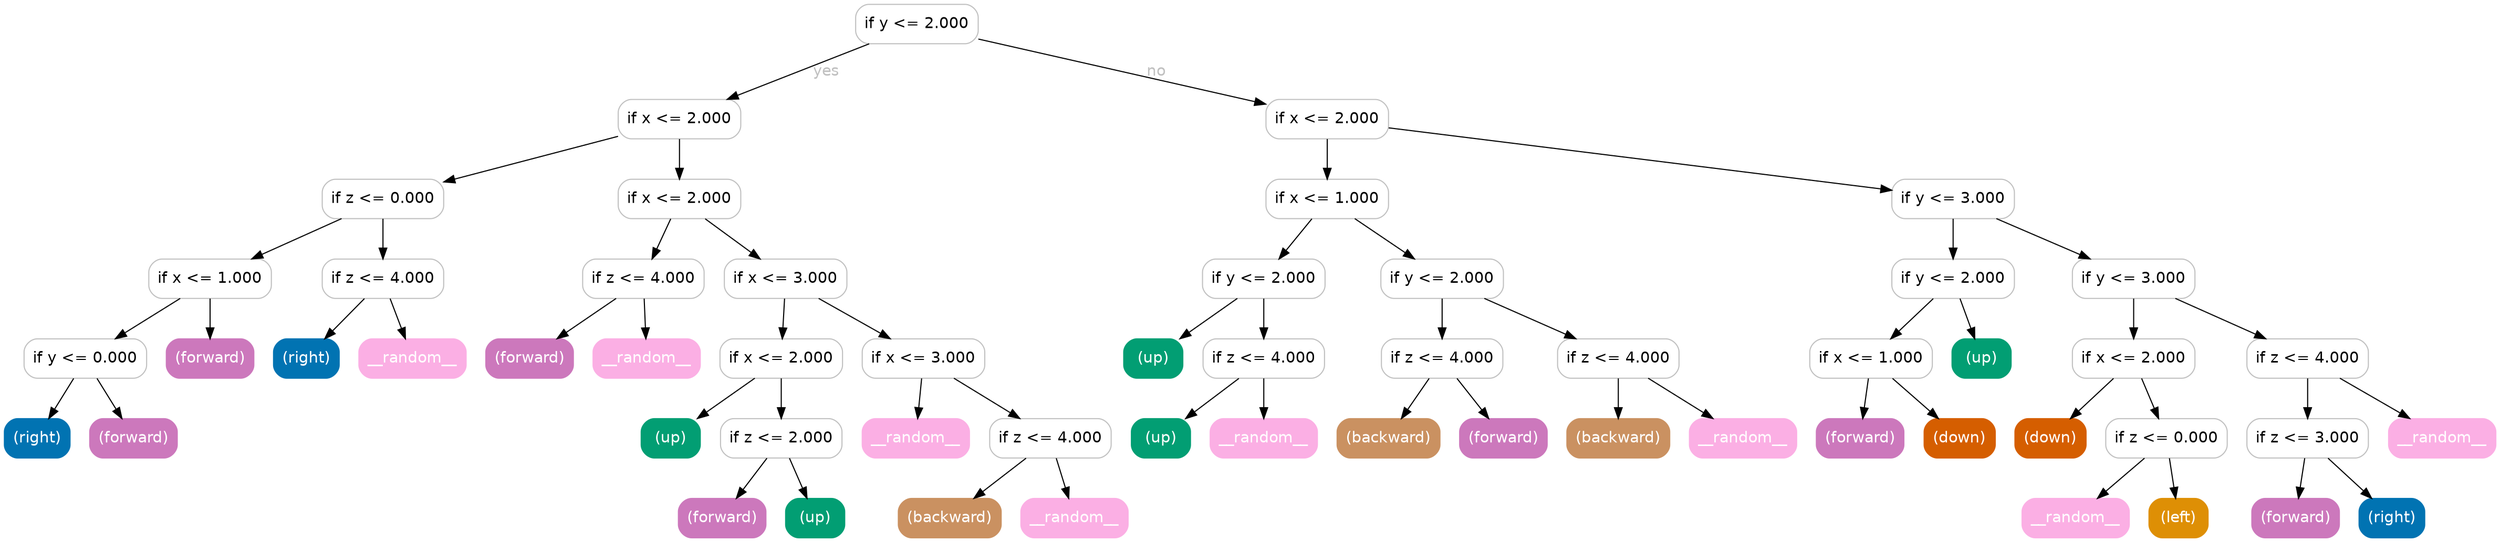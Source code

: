 digraph Tree {
	graph [bb="0,0,2277,488"];
	node [color=gray,
		fillcolor=white,
		fontname=helvetica,
		label="\N",
		shape=box,
		style="filled, rounded"
	];
	edge [fontname=helvetica];
	0	[height=0.5,
		label="if y <= 2.000",
		pos="834,470",
		width=1.5556];
	1	[height=0.5,
		label="if x <= 2.000",
		pos="617,383",
		width=1.5556];
	0 -> 1	[fontcolor=gray,
		label=yes,
		lp="751.5,426.5",
		pos="e,660.58,401.07 790.35,451.9 755.7,438.33 707.11,419.29 670.18,404.83"];
	26	[height=0.5,
		label="if x <= 2.000",
		pos="1209,383",
		width=1.5556];
	0 -> 26	[fontcolor=gray,
		label=no,
		lp="1053,426.5",
		pos="e,1152.8,396.74 890.14,456.27 957.76,440.95 1071.2,415.24 1142.9,398.97"];
	2	[height=0.5,
		label="if z <= 0.000",
		pos="346,310",
		width=1.5417];
	1 -> 2	[fontcolor=gray,
		pos="e,401.62,325.57 560.85,367.29 517.37,355.9 457.07,340.1 411.42,328.14"];
	11	[height=0.5,
		label="if x <= 2.000",
		pos="617,310",
		width=1.5556];
	1 -> 11	[fontcolor=gray,
		pos="e,617,328.03 617,364.81 617,356.79 617,347.05 617,338.07"];
	3	[height=0.5,
		label="if x <= 1.000",
		pos="188,237",
		width=1.5556];
	2 -> 3	[fontcolor=gray,
		pos="e,226.08,255.11 308.16,291.99 286.33,282.19 258.69,269.77 235.42,259.31"];
	8	[height=0.5,
		label="if z <= 4.000",
		pos="346,237",
		width=1.5417];
	2 -> 8	[fontcolor=gray,
		pos="e,346,255.03 346,291.81 346,283.79 346,274.05 346,265.07"];
	4	[height=0.5,
		label="if y <= 0.000",
		pos="74,164",
		width=1.5556];
	3 -> 4	[fontcolor=gray,
		pos="e,101.48,182.11 160.69,218.99 145.58,209.58 126.59,197.76 110.25,187.57"];
	7	[color="#cc78bc",
		fillcolor="#cc78bc",
		fontcolor=white,
		height=0.5,
		label="(forward)",
		pos="188,164",
		width=1.1111];
	3 -> 7	[fontcolor=gray,
		pos="e,188,182.03 188,218.81 188,210.79 188,201.05 188,192.07"];
	5	[color="#0173b2",
		fillcolor="#0173b2",
		fontcolor=white,
		height=0.5,
		label="(right)",
		pos="30,91",
		width=0.83333];
	4 -> 5	[fontcolor=gray,
		pos="e,40.553,109.03 63.349,145.81 58.106,137.35 51.68,126.98 45.873,117.61"];
	6	[color="#cc78bc",
		fillcolor="#cc78bc",
		fontcolor=white,
		height=0.5,
		label="(forward)",
		pos="118,91",
		width=1.1111];
	4 -> 6	[fontcolor=gray,
		pos="e,107.45,109.03 84.651,145.81 89.894,137.35 96.32,126.98 102.13,117.61"];
	9	[color="#0173b2",
		fillcolor="#0173b2",
		fontcolor=white,
		height=0.5,
		label="(right)",
		pos="276,164",
		width=0.83333];
	8 -> 9	[fontcolor=gray,
		pos="e,292.79,182.03 329.05,218.81 320.28,209.92 309.43,198.91 299.83,189.17"];
	10	[color="#fbafe4",
		fillcolor="#fbafe4",
		fontcolor=white,
		height=0.5,
		label=__random__,
		pos="373,164",
		width=1.3611];
	8 -> 10	[fontcolor=gray,
		pos="e,366.52,182.03 352.54,218.81 355.65,210.62 359.45,200.62 362.93,191.48"];
	12	[height=0.5,
		label="if z <= 4.000",
		pos="584,237",
		width=1.5417];
	11 -> 12	[fontcolor=gray,
		pos="e,591.91,255.03 609.01,291.81 605.16,283.53 600.46,273.41 596.17,264.19"];
	15	[height=0.5,
		label="if x <= 3.000",
		pos="714,237",
		width=1.5556];
	11 -> 15	[fontcolor=gray,
		pos="e,690.74,255.03 640.48,291.81 653.11,282.57 668.86,271.04 682.53,261.03"];
	13	[color="#cc78bc",
		fillcolor="#cc78bc",
		fontcolor=white,
		height=0.5,
		label="(forward)",
		pos="480,164",
		width=1.1111];
	12 -> 13	[fontcolor=gray,
		pos="e,505.07,182.11 559.09,218.99 545.43,209.67 528.3,197.97 513.48,187.86"];
	14	[color="#fbafe4",
		fillcolor="#fbafe4",
		fontcolor=white,
		height=0.5,
		label=__random__,
		pos="587,164",
		width=1.3611];
	12 -> 14	[fontcolor=gray,
		pos="e,586.28,182.03 584.73,218.81 585.07,210.79 585.48,201.05 585.86,192.07"];
	16	[height=0.5,
		label="if x <= 2.000",
		pos="710,164",
		width=1.5556];
	15 -> 16	[fontcolor=gray,
		pos="e,710.96,182.03 713.03,218.81 712.58,210.79 712.03,201.05 711.53,192.07"];
	21	[height=0.5,
		label="if x <= 3.000",
		pos="840,164",
		width=1.5556];
	15 -> 21	[fontcolor=gray,
		pos="e,809.63,182.11 744.18,218.99 761.04,209.49 782.26,197.54 800.44,187.29"];
	17	[color="#029e73",
		fillcolor="#029e73",
		fontcolor=white,
		height=0.5,
		label="(up)",
		pos="609,91",
		width=0.75];
	16 -> 17	[fontcolor=gray,
		pos="e,633.34,109.11 685.81,145.99 672.66,136.75 656.22,125.19 641.92,115.14"];
	18	[height=0.5,
		label="if z <= 2.000",
		pos="710,91",
		width=1.5417];
	16 -> 18	[fontcolor=gray,
		pos="e,710,109.03 710,145.81 710,137.79 710,128.05 710,119.07"];
	19	[color="#cc78bc",
		fillcolor="#cc78bc",
		fontcolor=white,
		height=0.5,
		label="(forward)",
		pos="656,18",
		width=1.1111];
	18 -> 19	[fontcolor=gray,
		pos="e,668.95,36.029 696.93,72.813 690.36,64.179 682.28,53.555 675.04,44.034"];
	20	[color="#029e73",
		fillcolor="#029e73",
		fontcolor=white,
		height=0.5,
		label="(up)",
		pos="741,18",
		width=0.75];
	18 -> 20	[fontcolor=gray,
		pos="e,733.56,36.029 717.5,72.813 721.08,64.615 725.45,54.623 729.44,45.485"];
	22	[color="#fbafe4",
		fillcolor="#fbafe4",
		fontcolor=white,
		height=0.5,
		label=__random__,
		pos="833,91",
		width=1.3611];
	21 -> 22	[fontcolor=gray,
		pos="e,834.68,109.03 838.31,145.81 837.51,137.79 836.55,128.05 835.67,119.07"];
	23	[height=0.5,
		label="if z <= 4.000",
		pos="956,91",
		width=1.5417];
	21 -> 23	[fontcolor=gray,
		pos="e,928.04,109.11 867.78,145.99 883.17,136.58 902.48,124.76 919.12,114.57"];
	24	[color="#ca9161",
		fillcolor="#ca9161",
		fontcolor=white,
		height=0.5,
		label="(backward)",
		pos="864,18",
		width=1.3056];
	23 -> 24	[fontcolor=gray,
		pos="e,886.07,36.029 933.73,72.813 921.86,63.656 907.1,52.26 894.21,42.316"];
	25	[color="#fbafe4",
		fillcolor="#fbafe4",
		fontcolor=white,
		height=0.5,
		label=__random__,
		pos="978,18",
		width=1.3611];
	23 -> 25	[fontcolor=gray,
		pos="e,972.72,36.029 961.33,72.813 963.84,64.702 966.9,54.836 969.7,45.777"];
	27	[height=0.5,
		label="if x <= 1.000",
		pos="1209,310",
		width=1.5556];
	26 -> 27	[fontcolor=gray,
		pos="e,1209,328.03 1209,364.81 1209,356.79 1209,347.05 1209,338.07"];
	40	[height=0.5,
		label="if y <= 3.000",
		pos="1781,310",
		width=1.5556];
	26 -> 40	[fontcolor=gray,
		pos="e,1724.9,317.96 1265.1,375.03 1371.4,361.84 1601.5,333.28 1715,319.19"];
	28	[height=0.5,
		label="if y <= 2.000",
		pos="1151,237",
		width=1.5556];
	27 -> 28	[fontcolor=gray,
		pos="e,1164.9,255.03 1195,291.81 1187.9,283.18 1179.2,272.56 1171.5,263.03"];
	33	[height=0.5,
		label="if y <= 2.000",
		pos="1314,237",
		width=1.5556];
	27 -> 33	[fontcolor=gray,
		pos="e,1288.7,255.11 1234.2,291.99 1247.9,282.67 1265.2,270.97 1280.2,260.86"];
	29	[color="#029e73",
		fillcolor="#029e73",
		fontcolor=white,
		height=0.5,
		label="(up)",
		pos="1050,164",
		width=0.75];
	28 -> 29	[fontcolor=gray,
		pos="e,1074.3,182.11 1126.8,218.99 1113.7,209.75 1097.2,198.19 1082.9,188.14"];
	30	[height=0.5,
		label="if z <= 4.000",
		pos="1151,164",
		width=1.5417];
	28 -> 30	[fontcolor=gray,
		pos="e,1151,182.03 1151,218.81 1151,210.79 1151,201.05 1151,192.07"];
	31	[color="#029e73",
		fillcolor="#029e73",
		fontcolor=white,
		height=0.5,
		label="(up)",
		pos="1057,91",
		width=0.75];
	30 -> 31	[fontcolor=gray,
		pos="e,1079.5,109.03 1128.2,145.81 1116.1,136.66 1101,125.26 1087.9,115.32"];
	32	[color="#fbafe4",
		fillcolor="#fbafe4",
		fontcolor=white,
		height=0.5,
		label=__random__,
		pos="1151,91",
		width=1.3611];
	30 -> 32	[fontcolor=gray,
		pos="e,1151,109.03 1151,145.81 1151,137.79 1151,128.05 1151,119.07"];
	34	[height=0.5,
		label="if z <= 4.000",
		pos="1314,164",
		width=1.5417];
	33 -> 34	[fontcolor=gray,
		pos="e,1314,182.03 1314,218.81 1314,210.79 1314,201.05 1314,192.07"];
	37	[height=0.5,
		label="if z <= 4.000",
		pos="1475,164",
		width=1.5417];
	33 -> 37	[fontcolor=gray,
		pos="e,1436.2,182.11 1352.6,218.99 1374.9,209.14 1403.2,196.66 1427,186.17"];
	35	[color="#ca9161",
		fillcolor="#ca9161",
		fontcolor=white,
		height=0.5,
		label="(backward)",
		pos="1265,91",
		width=1.3056];
	34 -> 35	[fontcolor=gray,
		pos="e,1276.8,109.03 1302.1,145.81 1296.2,137.27 1289,126.77 1282.5,117.32"];
	36	[color="#cc78bc",
		fillcolor="#cc78bc",
		fontcolor=white,
		height=0.5,
		label="(forward)",
		pos="1370,91",
		width=1.1111];
	34 -> 36	[fontcolor=gray,
		pos="e,1356.6,109.03 1327.6,145.81 1334.4,137.18 1342.7,126.56 1350.3,117.03"];
	38	[color="#ca9161",
		fillcolor="#ca9161",
		fontcolor=white,
		height=0.5,
		label="(backward)",
		pos="1475,91",
		width=1.3056];
	37 -> 38	[fontcolor=gray,
		pos="e,1475,109.03 1475,145.81 1475,137.79 1475,128.05 1475,119.07"];
	39	[color="#fbafe4",
		fillcolor="#fbafe4",
		fontcolor=white,
		height=0.5,
		label=__random__,
		pos="1589,91",
		width=1.3611];
	37 -> 39	[fontcolor=gray,
		pos="e,1561.5,109.11 1502.3,145.99 1517.4,136.58 1536.4,124.76 1552.8,114.57"];
	41	[height=0.5,
		label="if y <= 2.000",
		pos="1781,237",
		width=1.5556];
	40 -> 41	[fontcolor=gray,
		pos="e,1781,255.03 1781,291.81 1781,283.79 1781,274.05 1781,265.07"];
	46	[height=0.5,
		label="if y <= 3.000",
		pos="1946,237",
		width=1.5556];
	40 -> 46	[fontcolor=gray,
		pos="e,1906.2,255.11 1820.5,291.99 1843.4,282.14 1872.4,269.66 1896.8,259.17"];
	42	[height=0.5,
		label="if x <= 1.000",
		pos="1706,164",
		width=1.5556];
	41 -> 42	[fontcolor=gray,
		pos="e,1724,182.03 1762.8,218.81 1753.4,209.92 1741.8,198.91 1731.5,189.17"];
	45	[color="#029e73",
		fillcolor="#029e73",
		fontcolor=white,
		height=0.5,
		label="(up)",
		pos="1807,164",
		width=0.75];
	41 -> 45	[fontcolor=gray,
		pos="e,1800.8,182.03 1787.3,218.81 1790.3,210.62 1794,200.62 1797.3,191.48"];
	43	[color="#cc78bc",
		fillcolor="#cc78bc",
		fontcolor=white,
		height=0.5,
		label="(forward)",
		pos="1696,91",
		width=1.1111];
	42 -> 43	[fontcolor=gray,
		pos="e,1698.4,109.03 1703.6,145.81 1702.4,137.79 1701.1,128.05 1699.8,119.07"];
	44	[color="#d55e00",
		fillcolor="#d55e00",
		fontcolor=white,
		height=0.5,
		label="(down)",
		pos="1787,91",
		width=0.90278];
	42 -> 44	[fontcolor=gray,
		pos="e,1767.6,109.03 1725.6,145.81 1735.9,136.83 1748.6,125.69 1759.8,115.89"];
	47	[height=0.5,
		label="if x <= 2.000",
		pos="1946,164",
		width=1.5556];
	46 -> 47	[fontcolor=gray,
		pos="e,1946,182.03 1946,218.81 1946,210.79 1946,201.05 1946,192.07"];
	52	[height=0.5,
		label="if z <= 4.000",
		pos="2105,164",
		width=1.5417];
	46 -> 52	[fontcolor=gray,
		pos="e,2066.7,182.11 1984.1,218.99 2006,209.19 2033.9,196.77 2057.3,186.31"];
	48	[color="#d55e00",
		fillcolor="#d55e00",
		fontcolor=white,
		height=0.5,
		label="(down)",
		pos="1870,91",
		width=0.90278];
	47 -> 48	[fontcolor=gray,
		pos="e,1888.2,109.03 1927.6,145.81 1918,136.83 1906.1,125.69 1895.6,115.89"];
	49	[height=0.5,
		label="if z <= 0.000",
		pos="1976,91",
		width=1.5417];
	47 -> 49	[fontcolor=gray,
		pos="e,1968.8,109.03 1953.3,145.81 1956.7,137.62 1960.9,127.62 1964.8,118.48"];
	50	[color="#fbafe4",
		fillcolor="#fbafe4",
		fontcolor=white,
		height=0.5,
		label=__random__,
		pos="1893,18",
		width=1.3611];
	49 -> 50	[fontcolor=gray,
		pos="e,1912.9,36.029 1955.9,72.813 1945.3,63.743 1932.1,52.477 1920.6,42.6"];
	51	[color="#de8f05",
		fillcolor="#de8f05",
		fontcolor=white,
		height=0.5,
		label="(left)",
		pos="1987,18",
		width=0.75];
	49 -> 51	[fontcolor=gray,
		pos="e,1984.4,36.029 1978.7,72.813 1979.9,64.789 1981.4,55.047 1982.8,46.069"];
	53	[height=0.5,
		label="if z <= 3.000",
		pos="2105,91",
		width=1.5417];
	52 -> 53	[fontcolor=gray,
		pos="e,2105,109.03 2105,145.81 2105,137.79 2105,128.05 2105,119.07"];
	56	[color="#fbafe4",
		fillcolor="#fbafe4",
		fontcolor=white,
		height=0.5,
		label=__random__,
		pos="2228,91",
		width=1.3611];
	52 -> 56	[fontcolor=gray,
		pos="e,2198.4,109.11 2134.5,145.99 2150.9,136.49 2171.6,124.54 2189.4,114.29"];
	54	[color="#cc78bc",
		fillcolor="#cc78bc",
		fontcolor=white,
		height=0.5,
		label="(forward)",
		pos="2094,18",
		width=1.1111];
	53 -> 54	[fontcolor=gray,
		pos="e,2096.6,36.029 2102.3,72.813 2101.1,64.789 2099.6,55.047 2098.2,46.069"];
	55	[color="#0173b2",
		fillcolor="#0173b2",
		fontcolor=white,
		height=0.5,
		label="(right)",
		pos="2182,18",
		width=0.83333];
	53 -> 55	[fontcolor=gray,
		pos="e,2163.5,36.029 2123.6,72.813 2133.4,63.83 2145.5,52.693 2156.1,42.886"];
}
